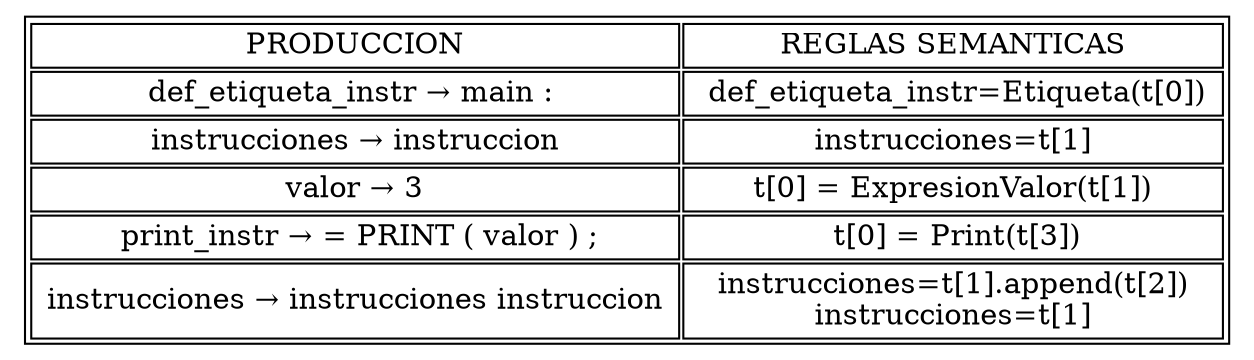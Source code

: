digraph g {
	node [height=.1 shape=plaintext]
	table [label=<<TABLE><TR><TD>PRODUCCION</TD><TD>REGLAS SEMANTICAS</TD></TR><TR> 
 <TD>def_etiqueta_instr → main : </TD> 
 <TD>  def_etiqueta_instr=Etiqueta(t[0]) </TD> 
 </TR> 

 <TR><TD> instrucciones → instruccion </TD><TD> instrucciones=t[1] </TD></TR>
 <TR><TD> valor → 3 </TD><TD> t[0] = ExpresionValor(t[1]) </TD> </TR> 
 <TR><TD> print_instr → = PRINT ( valor ) ;</TD><TD>  t[0] = Print(t[3]) </TD> </TR> <TR><TD> instrucciones → instrucciones instruccion </TD><TD> instrucciones=t[1].append(t[2]) <BR/> instrucciones=t[1] </TD></TR></TABLE>>]
}
